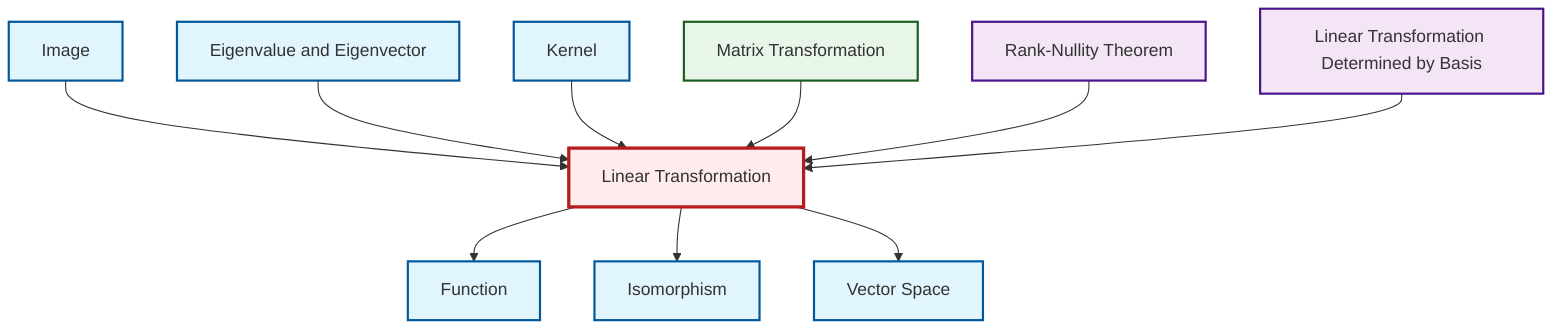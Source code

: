 graph TD
    classDef definition fill:#e1f5fe,stroke:#01579b,stroke-width:2px
    classDef theorem fill:#f3e5f5,stroke:#4a148c,stroke-width:2px
    classDef axiom fill:#fff3e0,stroke:#e65100,stroke-width:2px
    classDef example fill:#e8f5e9,stroke:#1b5e20,stroke-width:2px
    classDef current fill:#ffebee,stroke:#b71c1c,stroke-width:3px
    def-kernel["Kernel"]:::definition
    thm-rank-nullity["Rank-Nullity Theorem"]:::theorem
    def-linear-transformation["Linear Transformation"]:::definition
    thm-linear-transformation-basis["Linear Transformation Determined by Basis"]:::theorem
    def-eigenvalue-eigenvector["Eigenvalue and Eigenvector"]:::definition
    def-vector-space["Vector Space"]:::definition
    ex-matrix-transformation["Matrix Transformation"]:::example
    def-image["Image"]:::definition
    def-function["Function"]:::definition
    def-isomorphism["Isomorphism"]:::definition
    def-image --> def-linear-transformation
    def-eigenvalue-eigenvector --> def-linear-transformation
    def-kernel --> def-linear-transformation
    def-linear-transformation --> def-function
    def-linear-transformation --> def-isomorphism
    ex-matrix-transformation --> def-linear-transformation
    def-linear-transformation --> def-vector-space
    thm-rank-nullity --> def-linear-transformation
    thm-linear-transformation-basis --> def-linear-transformation
    class def-linear-transformation current